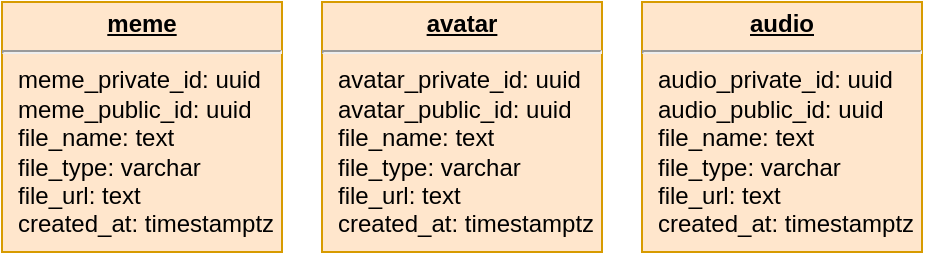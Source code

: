 <mxfile version="24.7.7">
  <diagram name="Page-1" id="a7904f86-f2b4-8e86-fa97-74104820619b">
    <mxGraphModel dx="2388" dy="1614" grid="1" gridSize="10" guides="1" tooltips="1" connect="1" arrows="1" fold="1" page="1" pageScale="1" pageWidth="1100" pageHeight="850" background="none" math="0" shadow="0">
      <root>
        <mxCell id="0" />
        <mxCell id="1" parent="0" />
        <mxCell id="24794b860abc3c2d-1" value="&lt;p style=&quot;margin: 0px ; margin-top: 4px ; text-align: center ; text-decoration: underline&quot;&gt;&lt;b&gt;avatar&lt;/b&gt;&lt;/p&gt;&lt;hr&gt;&lt;p style=&quot;margin: 0px ; margin-left: 8px&quot;&gt;avatar_private_id: uuid&lt;/p&gt;&lt;p style=&quot;margin: 0px ; margin-left: 8px&quot;&gt;avatar_public_id: uuid&lt;/p&gt;&lt;p style=&quot;margin: 0px ; margin-left: 8px&quot;&gt;file_name: text&lt;/p&gt;&lt;p style=&quot;margin: 0px ; margin-left: 8px&quot;&gt;file_type: varchar&lt;/p&gt;&lt;p style=&quot;margin: 0px ; margin-left: 8px&quot;&gt;file_url: text&lt;/p&gt;&lt;p style=&quot;margin: 0px ; margin-left: 8px&quot;&gt;created_at: timestamptz&lt;/p&gt;" style="verticalAlign=top;align=left;overflow=fill;fontSize=12;fontFamily=Helvetica;html=1;rounded=0;shadow=0;comic=0;labelBackgroundColor=none;strokeWidth=1;fillColor=#ffe6cc;strokeColor=#d79b00;" parent="1" vertex="1">
          <mxGeometry x="200" y="680" width="140" height="125" as="geometry" />
        </mxCell>
        <mxCell id="cB-dNo4hfzyoBNPWXJ-B-1" value="&lt;p style=&quot;margin: 0px ; margin-top: 4px ; text-align: center ; text-decoration: underline&quot;&gt;&lt;b&gt;meme&lt;/b&gt;&lt;/p&gt;&lt;hr&gt;&lt;p style=&quot;margin: 0px ; margin-left: 8px&quot;&gt;meme_private_id: uuid&lt;/p&gt;&lt;p style=&quot;margin: 0px ; margin-left: 8px&quot;&gt;meme_public_id: uuid&lt;/p&gt;&lt;p style=&quot;margin: 0px ; margin-left: 8px&quot;&gt;file_name: text&lt;/p&gt;&lt;p style=&quot;margin: 0px ; margin-left: 8px&quot;&gt;file_type: varchar&lt;/p&gt;&lt;p style=&quot;margin: 0px ; margin-left: 8px&quot;&gt;file_url: text&lt;/p&gt;&lt;p style=&quot;margin: 0px ; margin-left: 8px&quot;&gt;created_at: timestamptz&lt;/p&gt;" style="verticalAlign=top;align=left;overflow=fill;fontSize=12;fontFamily=Helvetica;html=1;rounded=0;shadow=0;comic=0;labelBackgroundColor=none;strokeWidth=1;fillColor=#ffe6cc;strokeColor=#d79b00;" vertex="1" parent="1">
          <mxGeometry x="40" y="680" width="140" height="125" as="geometry" />
        </mxCell>
        <mxCell id="cB-dNo4hfzyoBNPWXJ-B-2" value="&lt;p style=&quot;margin: 0px ; margin-top: 4px ; text-align: center ; text-decoration: underline&quot;&gt;&lt;b&gt;audio&lt;/b&gt;&lt;/p&gt;&lt;hr&gt;&lt;p style=&quot;margin: 0px ; margin-left: 8px&quot;&gt;audio_private_id: uuid&lt;/p&gt;&lt;p style=&quot;margin: 0px ; margin-left: 8px&quot;&gt;audio_public_id: uuid&lt;/p&gt;&lt;p style=&quot;margin: 0px ; margin-left: 8px&quot;&gt;file_name: text&lt;/p&gt;&lt;p style=&quot;margin: 0px ; margin-left: 8px&quot;&gt;file_type: varchar&lt;/p&gt;&lt;p style=&quot;margin: 0px ; margin-left: 8px&quot;&gt;file_url: text&lt;/p&gt;&lt;p style=&quot;margin: 0px ; margin-left: 8px&quot;&gt;created_at: timestamptz&lt;/p&gt;" style="verticalAlign=top;align=left;overflow=fill;fontSize=12;fontFamily=Helvetica;html=1;rounded=0;shadow=0;comic=0;labelBackgroundColor=none;strokeWidth=1;fillColor=#ffe6cc;strokeColor=#d79b00;" vertex="1" parent="1">
          <mxGeometry x="360" y="680" width="140" height="125" as="geometry" />
        </mxCell>
      </root>
    </mxGraphModel>
  </diagram>
</mxfile>
